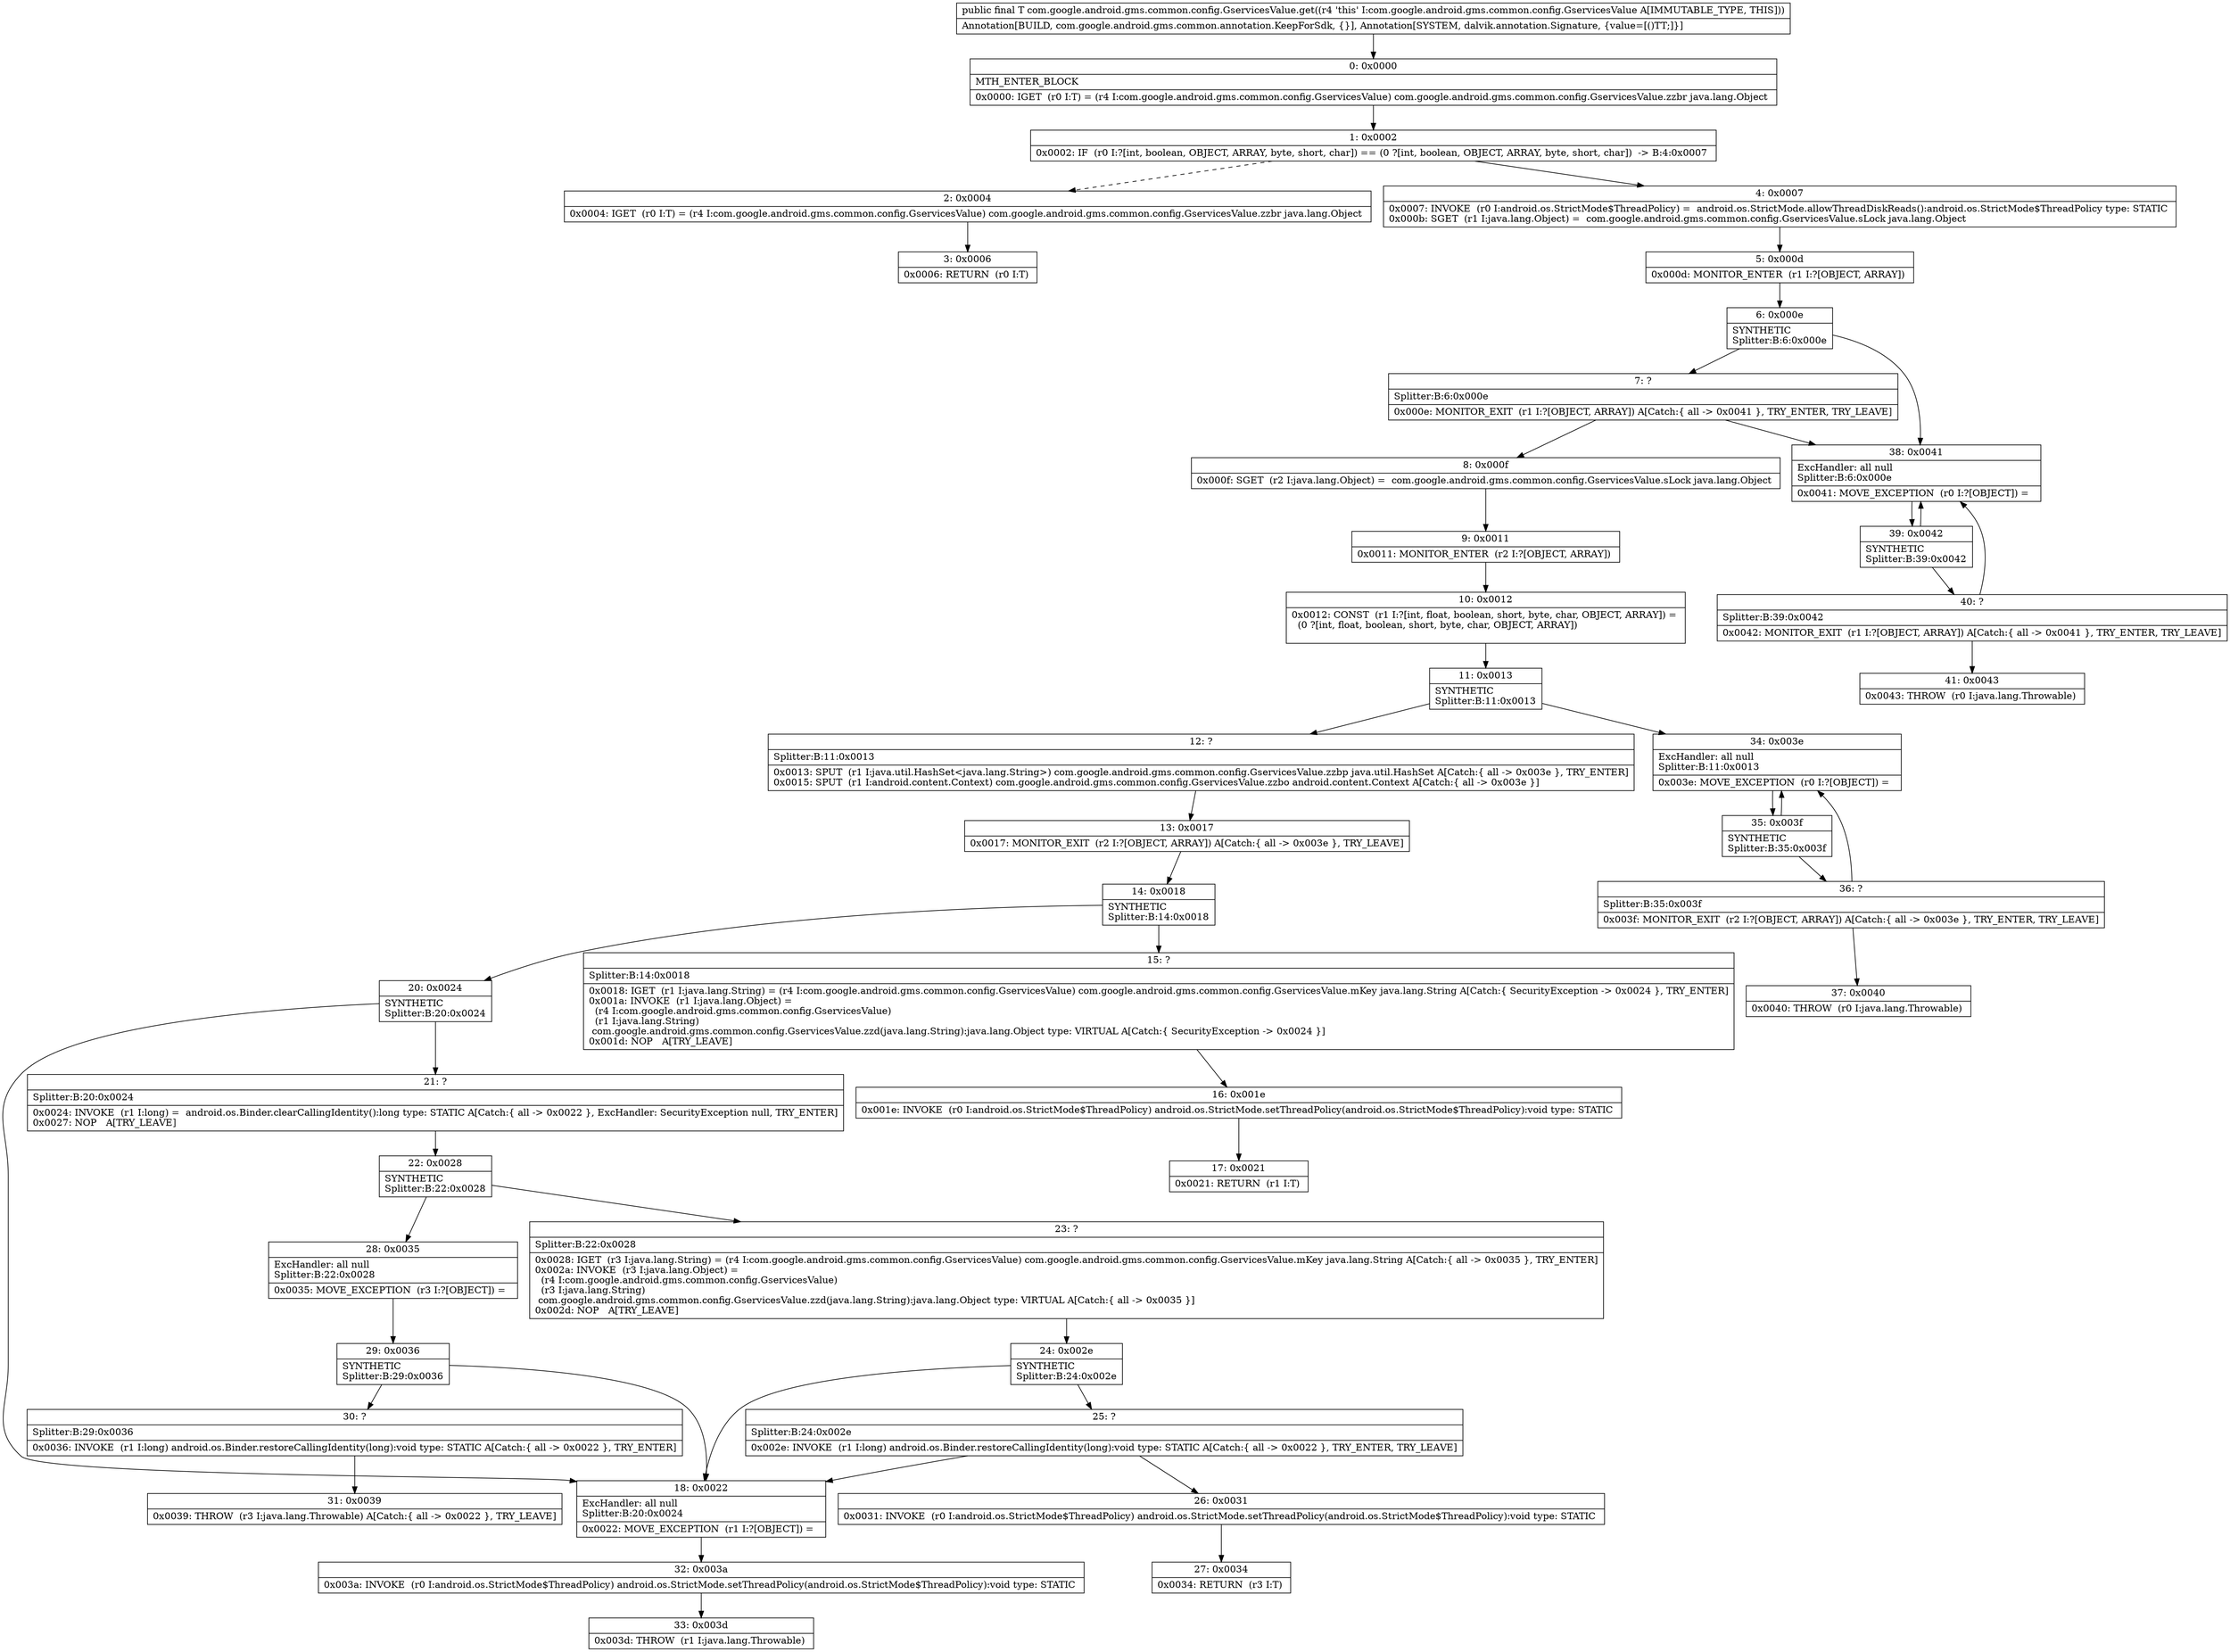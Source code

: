 digraph "CFG forcom.google.android.gms.common.config.GservicesValue.get()Ljava\/lang\/Object;" {
Node_0 [shape=record,label="{0\:\ 0x0000|MTH_ENTER_BLOCK\l|0x0000: IGET  (r0 I:T) = (r4 I:com.google.android.gms.common.config.GservicesValue) com.google.android.gms.common.config.GservicesValue.zzbr java.lang.Object \l}"];
Node_1 [shape=record,label="{1\:\ 0x0002|0x0002: IF  (r0 I:?[int, boolean, OBJECT, ARRAY, byte, short, char]) == (0 ?[int, boolean, OBJECT, ARRAY, byte, short, char])  \-\> B:4:0x0007 \l}"];
Node_2 [shape=record,label="{2\:\ 0x0004|0x0004: IGET  (r0 I:T) = (r4 I:com.google.android.gms.common.config.GservicesValue) com.google.android.gms.common.config.GservicesValue.zzbr java.lang.Object \l}"];
Node_3 [shape=record,label="{3\:\ 0x0006|0x0006: RETURN  (r0 I:T) \l}"];
Node_4 [shape=record,label="{4\:\ 0x0007|0x0007: INVOKE  (r0 I:android.os.StrictMode$ThreadPolicy) =  android.os.StrictMode.allowThreadDiskReads():android.os.StrictMode$ThreadPolicy type: STATIC \l0x000b: SGET  (r1 I:java.lang.Object) =  com.google.android.gms.common.config.GservicesValue.sLock java.lang.Object \l}"];
Node_5 [shape=record,label="{5\:\ 0x000d|0x000d: MONITOR_ENTER  (r1 I:?[OBJECT, ARRAY]) \l}"];
Node_6 [shape=record,label="{6\:\ 0x000e|SYNTHETIC\lSplitter:B:6:0x000e\l}"];
Node_7 [shape=record,label="{7\:\ ?|Splitter:B:6:0x000e\l|0x000e: MONITOR_EXIT  (r1 I:?[OBJECT, ARRAY]) A[Catch:\{ all \-\> 0x0041 \}, TRY_ENTER, TRY_LEAVE]\l}"];
Node_8 [shape=record,label="{8\:\ 0x000f|0x000f: SGET  (r2 I:java.lang.Object) =  com.google.android.gms.common.config.GservicesValue.sLock java.lang.Object \l}"];
Node_9 [shape=record,label="{9\:\ 0x0011|0x0011: MONITOR_ENTER  (r2 I:?[OBJECT, ARRAY]) \l}"];
Node_10 [shape=record,label="{10\:\ 0x0012|0x0012: CONST  (r1 I:?[int, float, boolean, short, byte, char, OBJECT, ARRAY]) = \l  (0 ?[int, float, boolean, short, byte, char, OBJECT, ARRAY])\l \l}"];
Node_11 [shape=record,label="{11\:\ 0x0013|SYNTHETIC\lSplitter:B:11:0x0013\l}"];
Node_12 [shape=record,label="{12\:\ ?|Splitter:B:11:0x0013\l|0x0013: SPUT  (r1 I:java.util.HashSet\<java.lang.String\>) com.google.android.gms.common.config.GservicesValue.zzbp java.util.HashSet A[Catch:\{ all \-\> 0x003e \}, TRY_ENTER]\l0x0015: SPUT  (r1 I:android.content.Context) com.google.android.gms.common.config.GservicesValue.zzbo android.content.Context A[Catch:\{ all \-\> 0x003e \}]\l}"];
Node_13 [shape=record,label="{13\:\ 0x0017|0x0017: MONITOR_EXIT  (r2 I:?[OBJECT, ARRAY]) A[Catch:\{ all \-\> 0x003e \}, TRY_LEAVE]\l}"];
Node_14 [shape=record,label="{14\:\ 0x0018|SYNTHETIC\lSplitter:B:14:0x0018\l}"];
Node_15 [shape=record,label="{15\:\ ?|Splitter:B:14:0x0018\l|0x0018: IGET  (r1 I:java.lang.String) = (r4 I:com.google.android.gms.common.config.GservicesValue) com.google.android.gms.common.config.GservicesValue.mKey java.lang.String A[Catch:\{ SecurityException \-\> 0x0024 \}, TRY_ENTER]\l0x001a: INVOKE  (r1 I:java.lang.Object) = \l  (r4 I:com.google.android.gms.common.config.GservicesValue)\l  (r1 I:java.lang.String)\l com.google.android.gms.common.config.GservicesValue.zzd(java.lang.String):java.lang.Object type: VIRTUAL A[Catch:\{ SecurityException \-\> 0x0024 \}]\l0x001d: NOP   A[TRY_LEAVE]\l}"];
Node_16 [shape=record,label="{16\:\ 0x001e|0x001e: INVOKE  (r0 I:android.os.StrictMode$ThreadPolicy) android.os.StrictMode.setThreadPolicy(android.os.StrictMode$ThreadPolicy):void type: STATIC \l}"];
Node_17 [shape=record,label="{17\:\ 0x0021|0x0021: RETURN  (r1 I:T) \l}"];
Node_18 [shape=record,label="{18\:\ 0x0022|ExcHandler: all null\lSplitter:B:20:0x0024\l|0x0022: MOVE_EXCEPTION  (r1 I:?[OBJECT]) =  \l}"];
Node_20 [shape=record,label="{20\:\ 0x0024|SYNTHETIC\lSplitter:B:20:0x0024\l}"];
Node_21 [shape=record,label="{21\:\ ?|Splitter:B:20:0x0024\l|0x0024: INVOKE  (r1 I:long) =  android.os.Binder.clearCallingIdentity():long type: STATIC A[Catch:\{ all \-\> 0x0022 \}, ExcHandler: SecurityException null, TRY_ENTER]\l0x0027: NOP   A[TRY_LEAVE]\l}"];
Node_22 [shape=record,label="{22\:\ 0x0028|SYNTHETIC\lSplitter:B:22:0x0028\l}"];
Node_23 [shape=record,label="{23\:\ ?|Splitter:B:22:0x0028\l|0x0028: IGET  (r3 I:java.lang.String) = (r4 I:com.google.android.gms.common.config.GservicesValue) com.google.android.gms.common.config.GservicesValue.mKey java.lang.String A[Catch:\{ all \-\> 0x0035 \}, TRY_ENTER]\l0x002a: INVOKE  (r3 I:java.lang.Object) = \l  (r4 I:com.google.android.gms.common.config.GservicesValue)\l  (r3 I:java.lang.String)\l com.google.android.gms.common.config.GservicesValue.zzd(java.lang.String):java.lang.Object type: VIRTUAL A[Catch:\{ all \-\> 0x0035 \}]\l0x002d: NOP   A[TRY_LEAVE]\l}"];
Node_24 [shape=record,label="{24\:\ 0x002e|SYNTHETIC\lSplitter:B:24:0x002e\l}"];
Node_25 [shape=record,label="{25\:\ ?|Splitter:B:24:0x002e\l|0x002e: INVOKE  (r1 I:long) android.os.Binder.restoreCallingIdentity(long):void type: STATIC A[Catch:\{ all \-\> 0x0022 \}, TRY_ENTER, TRY_LEAVE]\l}"];
Node_26 [shape=record,label="{26\:\ 0x0031|0x0031: INVOKE  (r0 I:android.os.StrictMode$ThreadPolicy) android.os.StrictMode.setThreadPolicy(android.os.StrictMode$ThreadPolicy):void type: STATIC \l}"];
Node_27 [shape=record,label="{27\:\ 0x0034|0x0034: RETURN  (r3 I:T) \l}"];
Node_28 [shape=record,label="{28\:\ 0x0035|ExcHandler: all null\lSplitter:B:22:0x0028\l|0x0035: MOVE_EXCEPTION  (r3 I:?[OBJECT]) =  \l}"];
Node_29 [shape=record,label="{29\:\ 0x0036|SYNTHETIC\lSplitter:B:29:0x0036\l}"];
Node_30 [shape=record,label="{30\:\ ?|Splitter:B:29:0x0036\l|0x0036: INVOKE  (r1 I:long) android.os.Binder.restoreCallingIdentity(long):void type: STATIC A[Catch:\{ all \-\> 0x0022 \}, TRY_ENTER]\l}"];
Node_31 [shape=record,label="{31\:\ 0x0039|0x0039: THROW  (r3 I:java.lang.Throwable) A[Catch:\{ all \-\> 0x0022 \}, TRY_LEAVE]\l}"];
Node_32 [shape=record,label="{32\:\ 0x003a|0x003a: INVOKE  (r0 I:android.os.StrictMode$ThreadPolicy) android.os.StrictMode.setThreadPolicy(android.os.StrictMode$ThreadPolicy):void type: STATIC \l}"];
Node_33 [shape=record,label="{33\:\ 0x003d|0x003d: THROW  (r1 I:java.lang.Throwable) \l}"];
Node_34 [shape=record,label="{34\:\ 0x003e|ExcHandler: all null\lSplitter:B:11:0x0013\l|0x003e: MOVE_EXCEPTION  (r0 I:?[OBJECT]) =  \l}"];
Node_35 [shape=record,label="{35\:\ 0x003f|SYNTHETIC\lSplitter:B:35:0x003f\l}"];
Node_36 [shape=record,label="{36\:\ ?|Splitter:B:35:0x003f\l|0x003f: MONITOR_EXIT  (r2 I:?[OBJECT, ARRAY]) A[Catch:\{ all \-\> 0x003e \}, TRY_ENTER, TRY_LEAVE]\l}"];
Node_37 [shape=record,label="{37\:\ 0x0040|0x0040: THROW  (r0 I:java.lang.Throwable) \l}"];
Node_38 [shape=record,label="{38\:\ 0x0041|ExcHandler: all null\lSplitter:B:6:0x000e\l|0x0041: MOVE_EXCEPTION  (r0 I:?[OBJECT]) =  \l}"];
Node_39 [shape=record,label="{39\:\ 0x0042|SYNTHETIC\lSplitter:B:39:0x0042\l}"];
Node_40 [shape=record,label="{40\:\ ?|Splitter:B:39:0x0042\l|0x0042: MONITOR_EXIT  (r1 I:?[OBJECT, ARRAY]) A[Catch:\{ all \-\> 0x0041 \}, TRY_ENTER, TRY_LEAVE]\l}"];
Node_41 [shape=record,label="{41\:\ 0x0043|0x0043: THROW  (r0 I:java.lang.Throwable) \l}"];
MethodNode[shape=record,label="{public final T com.google.android.gms.common.config.GservicesValue.get((r4 'this' I:com.google.android.gms.common.config.GservicesValue A[IMMUTABLE_TYPE, THIS]))  | Annotation[BUILD, com.google.android.gms.common.annotation.KeepForSdk, \{\}], Annotation[SYSTEM, dalvik.annotation.Signature, \{value=[()TT;]\}]\l}"];
MethodNode -> Node_0;
Node_0 -> Node_1;
Node_1 -> Node_2[style=dashed];
Node_1 -> Node_4;
Node_2 -> Node_3;
Node_4 -> Node_5;
Node_5 -> Node_6;
Node_6 -> Node_7;
Node_6 -> Node_38;
Node_7 -> Node_8;
Node_7 -> Node_38;
Node_8 -> Node_9;
Node_9 -> Node_10;
Node_10 -> Node_11;
Node_11 -> Node_12;
Node_11 -> Node_34;
Node_12 -> Node_13;
Node_13 -> Node_14;
Node_14 -> Node_15;
Node_14 -> Node_20;
Node_15 -> Node_16;
Node_16 -> Node_17;
Node_18 -> Node_32;
Node_20 -> Node_21;
Node_20 -> Node_18;
Node_21 -> Node_22;
Node_22 -> Node_23;
Node_22 -> Node_28;
Node_23 -> Node_24;
Node_24 -> Node_25;
Node_24 -> Node_18;
Node_25 -> Node_26;
Node_25 -> Node_18;
Node_26 -> Node_27;
Node_28 -> Node_29;
Node_29 -> Node_30;
Node_29 -> Node_18;
Node_30 -> Node_31;
Node_32 -> Node_33;
Node_34 -> Node_35;
Node_35 -> Node_36;
Node_35 -> Node_34;
Node_36 -> Node_37;
Node_36 -> Node_34;
Node_38 -> Node_39;
Node_39 -> Node_40;
Node_39 -> Node_38;
Node_40 -> Node_41;
Node_40 -> Node_38;
}

